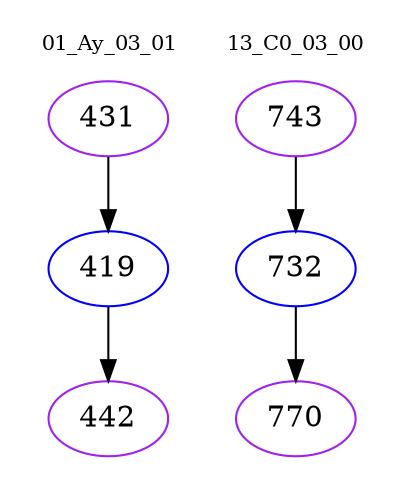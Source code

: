 digraph{
subgraph cluster_0 {
color = white
label = "01_Ay_03_01";
fontsize=10;
T0_431 [label="431", color="purple"]
T0_431 -> T0_419 [color="black"]
T0_419 [label="419", color="blue"]
T0_419 -> T0_442 [color="black"]
T0_442 [label="442", color="purple"]
}
subgraph cluster_1 {
color = white
label = "13_C0_03_00";
fontsize=10;
T1_743 [label="743", color="purple"]
T1_743 -> T1_732 [color="black"]
T1_732 [label="732", color="blue"]
T1_732 -> T1_770 [color="black"]
T1_770 [label="770", color="purple"]
}
}
